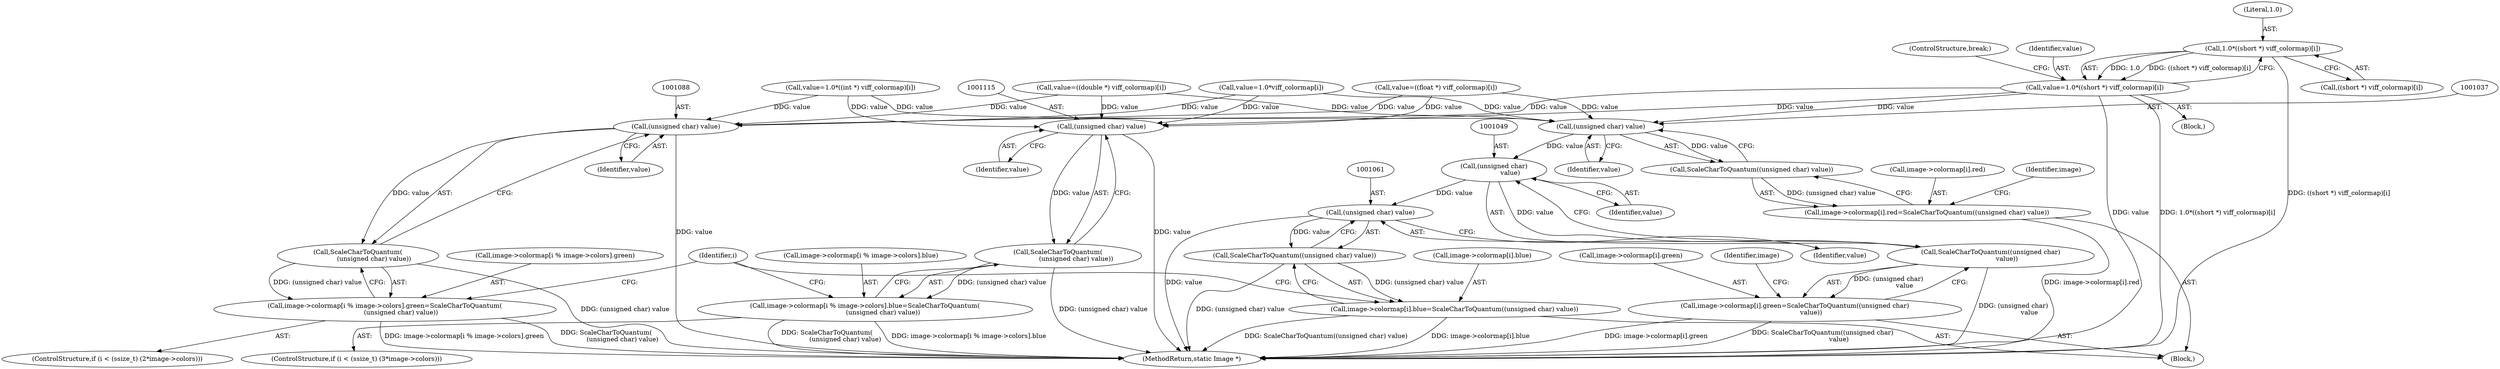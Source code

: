 digraph "0_ImageMagick_ca0c886abd6d3ef335eb74150cd23b89ebd17135@array" {
"1000972" [label="(Call,1.0*((short *) viff_colormap)[i])"];
"1000970" [label="(Call,value=1.0*((short *) viff_colormap)[i])"];
"1001036" [label="(Call,(unsigned char) value)"];
"1001035" [label="(Call,ScaleCharToQuantum((unsigned char) value))"];
"1001027" [label="(Call,image->colormap[i].red=ScaleCharToQuantum((unsigned char) value))"];
"1001048" [label="(Call,(unsigned char)\n                value)"];
"1001047" [label="(Call,ScaleCharToQuantum((unsigned char)\n                value))"];
"1001039" [label="(Call,image->colormap[i].green=ScaleCharToQuantum((unsigned char)\n                value))"];
"1001060" [label="(Call,(unsigned char) value)"];
"1001059" [label="(Call,ScaleCharToQuantum((unsigned char) value))"];
"1001051" [label="(Call,image->colormap[i].blue=ScaleCharToQuantum((unsigned char) value))"];
"1001087" [label="(Call,(unsigned char) value)"];
"1001086" [label="(Call,ScaleCharToQuantum(\n                (unsigned char) value))"];
"1001074" [label="(Call,image->colormap[i % image->colors].green=ScaleCharToQuantum(\n                (unsigned char) value))"];
"1001114" [label="(Call,(unsigned char) value)"];
"1001113" [label="(Call,ScaleCharToQuantum(\n                  (unsigned char) value))"];
"1001101" [label="(Call,image->colormap[i % image->colors].blue=ScaleCharToQuantum(\n                  (unsigned char) value))"];
"1000970" [label="(Call,value=1.0*((short *) viff_colormap)[i])"];
"1001027" [label="(Call,image->colormap[i].red=ScaleCharToQuantum((unsigned char) value))"];
"1001062" [label="(Identifier,value)"];
"1001039" [label="(Call,image->colormap[i].green=ScaleCharToQuantum((unsigned char)\n                value))"];
"1001074" [label="(Call,image->colormap[i % image->colors].green=ScaleCharToQuantum(\n                (unsigned char) value))"];
"1000992" [label="(Call,value=((float *) viff_colormap)[i])"];
"1000973" [label="(Literal,1.0)"];
"1001059" [label="(Call,ScaleCharToQuantum((unsigned char) value))"];
"1001089" [label="(Identifier,value)"];
"1001051" [label="(Call,image->colormap[i].blue=ScaleCharToQuantum((unsigned char) value))"];
"1000979" [label="(ControlStructure,break;)"];
"1001050" [label="(Identifier,value)"];
"1000972" [label="(Call,1.0*((short *) viff_colormap)[i])"];
"1001113" [label="(Call,ScaleCharToQuantum(\n                  (unsigned char) value))"];
"1001036" [label="(Call,(unsigned char) value)"];
"1001001" [label="(Call,value=((double *) viff_colormap)[i])"];
"1001028" [label="(Call,image->colormap[i].red)"];
"1000974" [label="(Call,((short *) viff_colormap)[i])"];
"1001114" [label="(Call,(unsigned char) value)"];
"1001010" [label="(Call,value=1.0*viff_colormap[i])"];
"1001026" [label="(Block,)"];
"1001116" [label="(Identifier,value)"];
"1001064" [label="(ControlStructure,if (i < (ssize_t) (2*image->colors)))"];
"1001052" [label="(Call,image->colormap[i].blue)"];
"1001043" [label="(Identifier,image)"];
"1001035" [label="(Call,ScaleCharToQuantum((unsigned char) value))"];
"1001075" [label="(Call,image->colormap[i % image->colors].green)"];
"1001048" [label="(Call,(unsigned char)\n                value)"];
"1001091" [label="(ControlStructure,if (i < (ssize_t) (3*image->colors)))"];
"1000968" [label="(Block,)"];
"1001086" [label="(Call,ScaleCharToQuantum(\n                (unsigned char) value))"];
"1001087" [label="(Call,(unsigned char) value)"];
"1002332" [label="(MethodReturn,static Image *)"];
"1000971" [label="(Identifier,value)"];
"1001060" [label="(Call,(unsigned char) value)"];
"1001038" [label="(Identifier,value)"];
"1000981" [label="(Call,value=1.0*((int *) viff_colormap)[i])"];
"1001040" [label="(Call,image->colormap[i].green)"];
"1000960" [label="(Identifier,i)"];
"1001047" [label="(Call,ScaleCharToQuantum((unsigned char)\n                value))"];
"1001055" [label="(Identifier,image)"];
"1001102" [label="(Call,image->colormap[i % image->colors].blue)"];
"1001101" [label="(Call,image->colormap[i % image->colors].blue=ScaleCharToQuantum(\n                  (unsigned char) value))"];
"1000972" -> "1000970"  [label="AST: "];
"1000972" -> "1000974"  [label="CFG: "];
"1000973" -> "1000972"  [label="AST: "];
"1000974" -> "1000972"  [label="AST: "];
"1000970" -> "1000972"  [label="CFG: "];
"1000972" -> "1002332"  [label="DDG: ((short *) viff_colormap)[i]"];
"1000972" -> "1000970"  [label="DDG: 1.0"];
"1000972" -> "1000970"  [label="DDG: ((short *) viff_colormap)[i]"];
"1000970" -> "1000968"  [label="AST: "];
"1000971" -> "1000970"  [label="AST: "];
"1000979" -> "1000970"  [label="CFG: "];
"1000970" -> "1002332"  [label="DDG: 1.0*((short *) viff_colormap)[i]"];
"1000970" -> "1002332"  [label="DDG: value"];
"1000970" -> "1001036"  [label="DDG: value"];
"1000970" -> "1001087"  [label="DDG: value"];
"1000970" -> "1001114"  [label="DDG: value"];
"1001036" -> "1001035"  [label="AST: "];
"1001036" -> "1001038"  [label="CFG: "];
"1001037" -> "1001036"  [label="AST: "];
"1001038" -> "1001036"  [label="AST: "];
"1001035" -> "1001036"  [label="CFG: "];
"1001036" -> "1001035"  [label="DDG: value"];
"1000992" -> "1001036"  [label="DDG: value"];
"1000981" -> "1001036"  [label="DDG: value"];
"1001001" -> "1001036"  [label="DDG: value"];
"1001010" -> "1001036"  [label="DDG: value"];
"1001036" -> "1001048"  [label="DDG: value"];
"1001035" -> "1001027"  [label="AST: "];
"1001027" -> "1001035"  [label="CFG: "];
"1001035" -> "1001027"  [label="DDG: (unsigned char) value"];
"1001027" -> "1001026"  [label="AST: "];
"1001028" -> "1001027"  [label="AST: "];
"1001043" -> "1001027"  [label="CFG: "];
"1001027" -> "1002332"  [label="DDG: image->colormap[i].red"];
"1001048" -> "1001047"  [label="AST: "];
"1001048" -> "1001050"  [label="CFG: "];
"1001049" -> "1001048"  [label="AST: "];
"1001050" -> "1001048"  [label="AST: "];
"1001047" -> "1001048"  [label="CFG: "];
"1001048" -> "1001047"  [label="DDG: value"];
"1001048" -> "1001060"  [label="DDG: value"];
"1001047" -> "1001039"  [label="AST: "];
"1001039" -> "1001047"  [label="CFG: "];
"1001047" -> "1002332"  [label="DDG: (unsigned char)\n                value"];
"1001047" -> "1001039"  [label="DDG: (unsigned char)\n                value"];
"1001039" -> "1001026"  [label="AST: "];
"1001040" -> "1001039"  [label="AST: "];
"1001055" -> "1001039"  [label="CFG: "];
"1001039" -> "1002332"  [label="DDG: image->colormap[i].green"];
"1001039" -> "1002332"  [label="DDG: ScaleCharToQuantum((unsigned char)\n                value)"];
"1001060" -> "1001059"  [label="AST: "];
"1001060" -> "1001062"  [label="CFG: "];
"1001061" -> "1001060"  [label="AST: "];
"1001062" -> "1001060"  [label="AST: "];
"1001059" -> "1001060"  [label="CFG: "];
"1001060" -> "1002332"  [label="DDG: value"];
"1001060" -> "1001059"  [label="DDG: value"];
"1001059" -> "1001051"  [label="AST: "];
"1001051" -> "1001059"  [label="CFG: "];
"1001059" -> "1002332"  [label="DDG: (unsigned char) value"];
"1001059" -> "1001051"  [label="DDG: (unsigned char) value"];
"1001051" -> "1001026"  [label="AST: "];
"1001052" -> "1001051"  [label="AST: "];
"1000960" -> "1001051"  [label="CFG: "];
"1001051" -> "1002332"  [label="DDG: ScaleCharToQuantum((unsigned char) value)"];
"1001051" -> "1002332"  [label="DDG: image->colormap[i].blue"];
"1001087" -> "1001086"  [label="AST: "];
"1001087" -> "1001089"  [label="CFG: "];
"1001088" -> "1001087"  [label="AST: "];
"1001089" -> "1001087"  [label="AST: "];
"1001086" -> "1001087"  [label="CFG: "];
"1001087" -> "1002332"  [label="DDG: value"];
"1001087" -> "1001086"  [label="DDG: value"];
"1000992" -> "1001087"  [label="DDG: value"];
"1000981" -> "1001087"  [label="DDG: value"];
"1001001" -> "1001087"  [label="DDG: value"];
"1001010" -> "1001087"  [label="DDG: value"];
"1001086" -> "1001074"  [label="AST: "];
"1001074" -> "1001086"  [label="CFG: "];
"1001086" -> "1002332"  [label="DDG: (unsigned char) value"];
"1001086" -> "1001074"  [label="DDG: (unsigned char) value"];
"1001074" -> "1001064"  [label="AST: "];
"1001075" -> "1001074"  [label="AST: "];
"1000960" -> "1001074"  [label="CFG: "];
"1001074" -> "1002332"  [label="DDG: image->colormap[i % image->colors].green"];
"1001074" -> "1002332"  [label="DDG: ScaleCharToQuantum(\n                (unsigned char) value)"];
"1001114" -> "1001113"  [label="AST: "];
"1001114" -> "1001116"  [label="CFG: "];
"1001115" -> "1001114"  [label="AST: "];
"1001116" -> "1001114"  [label="AST: "];
"1001113" -> "1001114"  [label="CFG: "];
"1001114" -> "1002332"  [label="DDG: value"];
"1001114" -> "1001113"  [label="DDG: value"];
"1000992" -> "1001114"  [label="DDG: value"];
"1000981" -> "1001114"  [label="DDG: value"];
"1001001" -> "1001114"  [label="DDG: value"];
"1001010" -> "1001114"  [label="DDG: value"];
"1001113" -> "1001101"  [label="AST: "];
"1001101" -> "1001113"  [label="CFG: "];
"1001113" -> "1002332"  [label="DDG: (unsigned char) value"];
"1001113" -> "1001101"  [label="DDG: (unsigned char) value"];
"1001101" -> "1001091"  [label="AST: "];
"1001102" -> "1001101"  [label="AST: "];
"1000960" -> "1001101"  [label="CFG: "];
"1001101" -> "1002332"  [label="DDG: ScaleCharToQuantum(\n                  (unsigned char) value)"];
"1001101" -> "1002332"  [label="DDG: image->colormap[i % image->colors].blue"];
}
